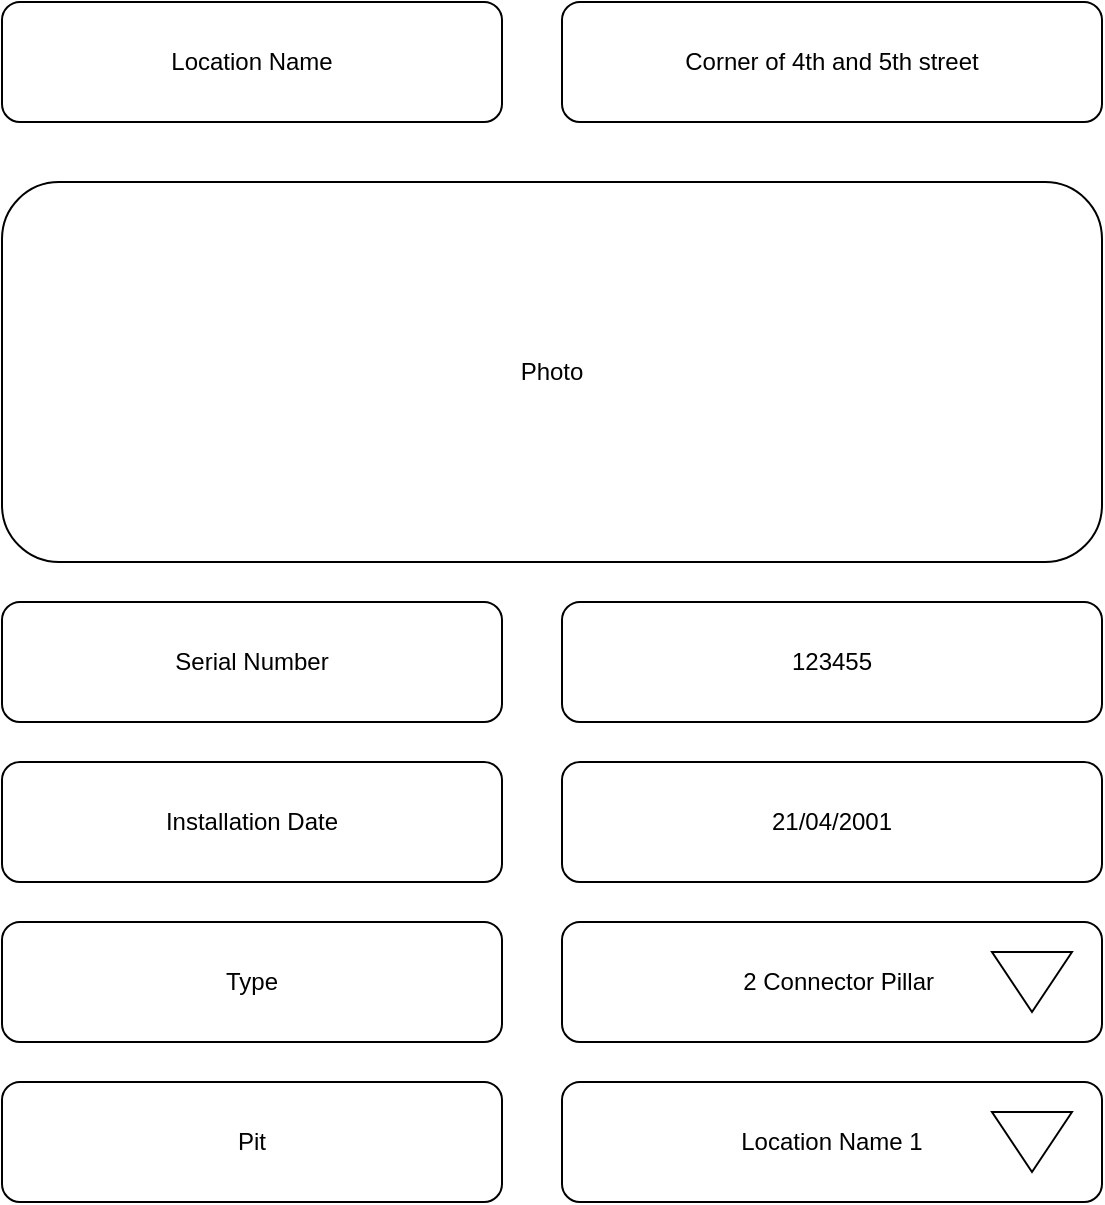 <mxfile version="14.6.13" type="device" pages="3"><diagram id="JXDfirvukVXyP41H7sct" name="UI Design"><mxGraphModel dx="1422" dy="811" grid="1" gridSize="10" guides="1" tooltips="1" connect="1" arrows="1" fold="1" page="1" pageScale="1" pageWidth="827" pageHeight="1169" math="0" shadow="0"><root><mxCell id="Uw4_I-k4sChLVkmUUWiH-0"/><mxCell id="Uw4_I-k4sChLVkmUUWiH-1" parent="Uw4_I-k4sChLVkmUUWiH-0"/><mxCell id="Uw4_I-k4sChLVkmUUWiH-3" value="&amp;nbsp; 2 Connector Pillar" style="rounded=1;whiteSpace=wrap;html=1;fillColor=#ffffff;align=center;" vertex="1" parent="Uw4_I-k4sChLVkmUUWiH-1"><mxGeometry x="440" y="490" width="270" height="60" as="geometry"/></mxCell><mxCell id="Uw4_I-k4sChLVkmUUWiH-4" value="Type" style="rounded=1;whiteSpace=wrap;html=1;fillColor=#ffffff;" vertex="1" parent="Uw4_I-k4sChLVkmUUWiH-1"><mxGeometry x="160" y="490" width="250" height="60" as="geometry"/></mxCell><mxCell id="Uw4_I-k4sChLVkmUUWiH-5" value="" style="triangle;whiteSpace=wrap;html=1;fillColor=#ffffff;rotation=90;" vertex="1" parent="Uw4_I-k4sChLVkmUUWiH-1"><mxGeometry x="660" y="500" width="30" height="40" as="geometry"/></mxCell><mxCell id="Uw4_I-k4sChLVkmUUWiH-6" value="Pit" style="rounded=1;whiteSpace=wrap;html=1;fillColor=#ffffff;" vertex="1" parent="Uw4_I-k4sChLVkmUUWiH-1"><mxGeometry x="160" y="570" width="250" height="60" as="geometry"/></mxCell><mxCell id="Uw4_I-k4sChLVkmUUWiH-7" value="Location Name 1" style="rounded=1;whiteSpace=wrap;html=1;fillColor=#ffffff;align=center;" vertex="1" parent="Uw4_I-k4sChLVkmUUWiH-1"><mxGeometry x="440" y="570" width="270" height="60" as="geometry"/></mxCell><mxCell id="Uw4_I-k4sChLVkmUUWiH-8" value="" style="triangle;whiteSpace=wrap;html=1;fillColor=#ffffff;rotation=90;" vertex="1" parent="Uw4_I-k4sChLVkmUUWiH-1"><mxGeometry x="660" y="580" width="30" height="40" as="geometry"/></mxCell><mxCell id="fWeqo6bn5dezgWWjCjLY-0" value="123455" style="rounded=1;whiteSpace=wrap;html=1;fillColor=#ffffff;align=center;" vertex="1" parent="Uw4_I-k4sChLVkmUUWiH-1"><mxGeometry x="440" y="330" width="270" height="60" as="geometry"/></mxCell><mxCell id="fWeqo6bn5dezgWWjCjLY-1" value="Serial Number" style="rounded=1;whiteSpace=wrap;html=1;fillColor=#ffffff;" vertex="1" parent="Uw4_I-k4sChLVkmUUWiH-1"><mxGeometry x="160" y="330" width="250" height="60" as="geometry"/></mxCell><mxCell id="7t-Ld63b9C3iq_OCdUpq-0" value="21/04/2001" style="rounded=1;whiteSpace=wrap;html=1;fillColor=#ffffff;align=center;" vertex="1" parent="Uw4_I-k4sChLVkmUUWiH-1"><mxGeometry x="440" y="410" width="270" height="60" as="geometry"/></mxCell><mxCell id="7t-Ld63b9C3iq_OCdUpq-1" value="Installation Date" style="rounded=1;whiteSpace=wrap;html=1;fillColor=#ffffff;" vertex="1" parent="Uw4_I-k4sChLVkmUUWiH-1"><mxGeometry x="160" y="410" width="250" height="60" as="geometry"/></mxCell><mxCell id="7t-Ld63b9C3iq_OCdUpq-2" value="Corner of 4th and 5th street" style="rounded=1;whiteSpace=wrap;html=1;fillColor=#ffffff;align=center;" vertex="1" parent="Uw4_I-k4sChLVkmUUWiH-1"><mxGeometry x="440" y="30" width="270" height="60" as="geometry"/></mxCell><mxCell id="7t-Ld63b9C3iq_OCdUpq-3" value="Location Name" style="rounded=1;whiteSpace=wrap;html=1;fillColor=#ffffff;" vertex="1" parent="Uw4_I-k4sChLVkmUUWiH-1"><mxGeometry x="160" y="30" width="250" height="60" as="geometry"/></mxCell><mxCell id="QeT7H-4KdUlE2MPGDs9H-0" value="Photo" style="rounded=1;whiteSpace=wrap;html=1;fillColor=#ffffff;" vertex="1" parent="Uw4_I-k4sChLVkmUUWiH-1"><mxGeometry x="160" y="120" width="550" height="190" as="geometry"/></mxCell></root></mxGraphModel></diagram><diagram id="B9OMrNJjGyaGXNvpRFNY" name="ER Model"><mxGraphModel dx="981" dy="1728" grid="1" gridSize="10" guides="1" tooltips="1" connect="1" arrows="1" fold="1" page="1" pageScale="1" pageWidth="827" pageHeight="1169" math="0" shadow="0"><root><mxCell id="0"/><mxCell id="1" parent="0"/><mxCell id="ulL6QoEZIsqjf6-pQT1x-1" value="&lt;b&gt;Fire Hydrant&lt;br&gt;&lt;/b&gt;&lt;br&gt;+ id (serial) PK&lt;br&gt;+ geom (point)&lt;br&gt;+ serial_number (int)&lt;br&gt;+ installation_date (date)&lt;br&gt;+ photo (text)&lt;br&gt;+ location_name (text)&lt;br&gt;+ pit_id (int NULL) FK&lt;br&gt;* fire_hydrant_type_id (int) FK&lt;br&gt;+ captured_by (text)&lt;br&gt;+ captured_date (datetime)&lt;br&gt;+ last_update (datetime)" style="rounded=1;whiteSpace=wrap;html=1;" vertex="1" parent="1"><mxGeometry x="360" y="150" width="160" height="200" as="geometry"/></mxCell><mxCell id="ulL6QoEZIsqjf6-pQT1x-10" value="&lt;b&gt;Inspection&lt;/b&gt;&lt;br&gt;&lt;br&gt;+ id (serial) PK&lt;br&gt;+ photo (text)&lt;br&gt;+ fire_hydrant_id (int) FK&lt;br&gt;+ external_condition_type_id (int) FK&lt;br&gt;+ water_pressure_type_id (int) FK&lt;br&gt;+ captured_by (text)&lt;br&gt;+ captured_date (datetime)&lt;br&gt;+ last_update (datetime)" style="rounded=1;whiteSpace=wrap;html=1;" vertex="1" parent="1"><mxGeometry x="360" y="440" width="160" height="200" as="geometry"/></mxCell><mxCell id="ulL6QoEZIsqjf6-pQT1x-11" value="&lt;b&gt;Fire Hydrant Type&lt;/b&gt;&lt;br&gt;&lt;br&gt;+ id (serial) PK&lt;br&gt;+ name (text)&lt;br&gt;+ connector_count (int)&lt;br&gt;+ captured_by (text)&lt;br&gt;+ captured_date (datetime)&lt;br&gt;+ last_update (datetime)" style="rounded=1;whiteSpace=wrap;html=1;" vertex="1" parent="1"><mxGeometry x="120" y="150" width="160" height="200" as="geometry"/></mxCell><mxCell id="ulL6QoEZIsqjf6-pQT1x-12" value="&lt;b&gt;External Condition Type&lt;br&gt;&lt;/b&gt;&lt;br&gt;+ id (serial) PK&lt;br&gt;+ name (text)&lt;br&gt;+ captured_by (text)&lt;br&gt;+ captured_date (datetime)&lt;br&gt;+ last_update (datetime)" style="rounded=1;whiteSpace=wrap;html=1;" vertex="1" parent="1"><mxGeometry x="110" y="440" width="160" height="200" as="geometry"/></mxCell><mxCell id="ulL6QoEZIsqjf6-pQT1x-13" value="&lt;b&gt;Water Pressure Type&lt;br&gt;&lt;/b&gt;&lt;br&gt;+ id (serial) PK&lt;br&gt;+ name (text)&lt;br&gt;+ captured_by (text)&lt;br&gt;+ captured_date (datetime)&lt;br&gt;+ last_update (datetime)" style="rounded=1;whiteSpace=wrap;html=1;" vertex="1" parent="1"><mxGeometry x="600" y="440" width="160" height="200" as="geometry"/></mxCell><mxCell id="ulL6QoEZIsqjf6-pQT1x-14" value="" style="endArrow=ERzeroToMany;html=1;strokeColor=#000000;exitX=1;exitY=0.5;exitDx=0;exitDy=0;entryX=0;entryY=0.5;entryDx=0;entryDy=0;startArrow=ERone;startFill=0;endFill=1;" edge="1" parent="1" source="ulL6QoEZIsqjf6-pQT1x-11" target="ulL6QoEZIsqjf6-pQT1x-1"><mxGeometry width="50" height="50" relative="1" as="geometry"><mxPoint x="530" y="470" as="sourcePoint"/><mxPoint x="580" y="420" as="targetPoint"/></mxGeometry></mxCell><mxCell id="ulL6QoEZIsqjf6-pQT1x-15" value="" style="endArrow=ERzeroToMany;html=1;strokeColor=#000000;exitX=1;exitY=0.5;exitDx=0;exitDy=0;startArrow=ERone;startFill=0;endFill=1;" edge="1" parent="1" source="ulL6QoEZIsqjf6-pQT1x-12" target="ulL6QoEZIsqjf6-pQT1x-10"><mxGeometry width="50" height="50" relative="1" as="geometry"><mxPoint x="270" y="400" as="sourcePoint"/><mxPoint x="370" y="400" as="targetPoint"/></mxGeometry></mxCell><mxCell id="ulL6QoEZIsqjf6-pQT1x-16" value="" style="endArrow=ERzeroToMany;html=1;strokeColor=#000000;exitX=0;exitY=0.5;exitDx=0;exitDy=0;startArrow=ERone;startFill=0;endFill=1;entryX=1;entryY=0.5;entryDx=0;entryDy=0;" edge="1" parent="1" source="ulL6QoEZIsqjf6-pQT1x-13" target="ulL6QoEZIsqjf6-pQT1x-10"><mxGeometry width="50" height="50" relative="1" as="geometry"><mxPoint x="460" y="640" as="sourcePoint"/><mxPoint x="550" y="602.941" as="targetPoint"/></mxGeometry></mxCell><mxCell id="ulL6QoEZIsqjf6-pQT1x-17" value="" style="endArrow=ERzeroToMany;html=1;strokeColor=#000000;entryX=0.5;entryY=0;entryDx=0;entryDy=0;startArrow=ERone;startFill=0;endFill=1;" edge="1" parent="1" target="ulL6QoEZIsqjf6-pQT1x-10"><mxGeometry width="50" height="50" relative="1" as="geometry"><mxPoint x="440" y="350" as="sourcePoint"/><mxPoint x="580" y="410" as="targetPoint"/></mxGeometry></mxCell><mxCell id="ulL6QoEZIsqjf6-pQT1x-19" value="" style="group" vertex="1" connectable="0" parent="1"><mxGeometry x="600" y="160" width="200" height="170" as="geometry"/></mxCell><mxCell id="ulL6QoEZIsqjf6-pQT1x-18" value="" style="rounded=0;whiteSpace=wrap;html=1;" vertex="1" parent="ulL6QoEZIsqjf6-pQT1x-19"><mxGeometry y="10" width="200" height="160" as="geometry"/></mxCell><mxCell id="ulL6QoEZIsqjf6-pQT1x-2" value="UML" style="text;html=1;strokeColor=none;align=center;verticalAlign=middle;whiteSpace=wrap;rounded=0;fillColor=#ffffff;" vertex="1" parent="ulL6QoEZIsqjf6-pQT1x-19"><mxGeometry x="10" width="40" height="20" as="geometry"/></mxCell><mxCell id="ulL6QoEZIsqjf6-pQT1x-3" value="" style="endArrow=ERoneToMany;html=1;endFill=0;" edge="1" parent="ulL6QoEZIsqjf6-pQT1x-19"><mxGeometry width="50" height="50" relative="1" as="geometry"><mxPoint x="20" y="40" as="sourcePoint"/><mxPoint x="180" y="40" as="targetPoint"/></mxGeometry></mxCell><mxCell id="ulL6QoEZIsqjf6-pQT1x-4" value="" style="endArrow=ERone;html=1;endFill=0;" edge="1" parent="ulL6QoEZIsqjf6-pQT1x-19"><mxGeometry width="50" height="50" relative="1" as="geometry"><mxPoint x="20" y="80" as="sourcePoint"/><mxPoint x="180" y="80" as="targetPoint"/></mxGeometry></mxCell><mxCell id="ulL6QoEZIsqjf6-pQT1x-6" value="one or many" style="text;html=1;strokeColor=none;fillColor=none;align=center;verticalAlign=middle;whiteSpace=wrap;rounded=0;" vertex="1" parent="ulL6QoEZIsqjf6-pQT1x-19"><mxGeometry x="90" y="40" width="100" height="20" as="geometry"/></mxCell><mxCell id="ulL6QoEZIsqjf6-pQT1x-7" value="one only" style="text;html=1;strokeColor=none;fillColor=none;align=center;verticalAlign=middle;whiteSpace=wrap;rounded=0;" vertex="1" parent="ulL6QoEZIsqjf6-pQT1x-19"><mxGeometry x="90" y="90" width="100" height="20" as="geometry"/></mxCell><mxCell id="ulL6QoEZIsqjf6-pQT1x-8" value="" style="endArrow=ERzeroToMany;html=1;endFill=1;" edge="1" parent="ulL6QoEZIsqjf6-pQT1x-19"><mxGeometry width="50" height="50" relative="1" as="geometry"><mxPoint x="20" y="120" as="sourcePoint"/><mxPoint x="180" y="120" as="targetPoint"/></mxGeometry></mxCell><mxCell id="ulL6QoEZIsqjf6-pQT1x-9" value="zero or many" style="text;html=1;strokeColor=none;fillColor=none;align=center;verticalAlign=middle;whiteSpace=wrap;rounded=0;" vertex="1" parent="ulL6QoEZIsqjf6-pQT1x-19"><mxGeometry x="90" y="130" width="100" height="20" as="geometry"/></mxCell><mxCell id="ulL6QoEZIsqjf6-pQT1x-22" value="&lt;b&gt;Pit&lt;br&gt;&lt;/b&gt;&lt;br&gt;+ id (serial) PK&lt;br&gt;+ geom (point)&lt;br&gt;+ installation_date (date) NULL&lt;br&gt;+ photo (text)&amp;nbsp;&lt;br&gt;+ location_name (text)&lt;br&gt;+ captured_by (text)&lt;br&gt;+ captured_date (datetime)&lt;br&gt;+ last_update (datetime)" style="rounded=1;whiteSpace=wrap;html=1;" vertex="1" parent="1"><mxGeometry x="360" y="-120" width="160" height="200" as="geometry"/></mxCell><mxCell id="ulL6QoEZIsqjf6-pQT1x-23" value="" style="endArrow=ERzeroToMany;html=1;strokeColor=#000000;exitX=0.5;exitY=1;exitDx=0;exitDy=0;entryX=0.5;entryY=0;entryDx=0;entryDy=0;startArrow=ERone;startFill=0;endFill=1;" edge="1" parent="1" source="ulL6QoEZIsqjf6-pQT1x-22" target="ulL6QoEZIsqjf6-pQT1x-1"><mxGeometry width="50" height="50" relative="1" as="geometry"><mxPoint x="480" y="100" as="sourcePoint"/><mxPoint x="560" y="100" as="targetPoint"/></mxGeometry></mxCell></root></mxGraphModel></diagram><diagram id="enA3Pvzua_Ryb8p1wk_9" name="Page-3"><mxGraphModel dx="2012" dy="676" grid="1" gridSize="10" guides="1" tooltips="1" connect="1" arrows="1" fold="1" page="1" pageScale="1" pageWidth="827" pageHeight="1169" math="0" shadow="0"><root><mxCell id="Um-mNIu2vTQZwoegL5Ay-0"/><mxCell id="Um-mNIu2vTQZwoegL5Ay-1" parent="Um-mNIu2vTQZwoegL5Ay-0"/><mxCell id="Um-mNIu2vTQZwoegL5Ay-9" style="edgeStyle=orthogonalEdgeStyle;rounded=0;orthogonalLoop=1;jettySize=auto;html=1;entryX=1;entryY=0.5;entryDx=0;entryDy=0;startArrow=none;startFill=0;endArrow=block;endFill=1;strokeColor=#000000;" edge="1" parent="Um-mNIu2vTQZwoegL5Ay-1" source="Um-mNIu2vTQZwoegL5Ay-2" target="Um-mNIu2vTQZwoegL5Ay-4"><mxGeometry relative="1" as="geometry"/></mxCell><mxCell id="Um-mNIu2vTQZwoegL5Ay-2" value="QGIS Desktop" style="rounded=1;whiteSpace=wrap;html=1;fillColor=#ffffff;align=center;" vertex="1" parent="Um-mNIu2vTQZwoegL5Ay-1"><mxGeometry x="440" y="290" width="120" height="60" as="geometry"/></mxCell><mxCell id="Um-mNIu2vTQZwoegL5Ay-11" style="edgeStyle=orthogonalEdgeStyle;rounded=0;orthogonalLoop=1;jettySize=auto;html=1;entryX=0.174;entryY=0.997;entryDx=0;entryDy=0;entryPerimeter=0;startArrow=none;startFill=0;endArrow=block;endFill=1;strokeColor=#000000;" edge="1" parent="Um-mNIu2vTQZwoegL5Ay-1" source="Um-mNIu2vTQZwoegL5Ay-3" target="Um-mNIu2vTQZwoegL5Ay-4"><mxGeometry relative="1" as="geometry"/></mxCell><mxCell id="Um-mNIu2vTQZwoegL5Ay-3" value="Mobile" style="rounded=1;whiteSpace=wrap;html=1;fillColor=#ffffff;align=center;" vertex="1" parent="Um-mNIu2vTQZwoegL5Ay-1"><mxGeometry x="440" y="430" width="120" height="60" as="geometry"/></mxCell><mxCell id="Um-mNIu2vTQZwoegL5Ay-10" style="edgeStyle=orthogonalEdgeStyle;rounded=0;orthogonalLoop=1;jettySize=auto;html=1;startArrow=none;startFill=0;endArrow=block;endFill=1;strokeColor=#000000;" edge="1" parent="Um-mNIu2vTQZwoegL5Ay-1" source="Um-mNIu2vTQZwoegL5Ay-4" target="Um-mNIu2vTQZwoegL5Ay-3"><mxGeometry relative="1" as="geometry"><Array as="points"><mxPoint x="330" y="450"/></Array></mxGeometry></mxCell><mxCell id="Um-mNIu2vTQZwoegL5Ay-12" style="edgeStyle=orthogonalEdgeStyle;rounded=0;orthogonalLoop=1;jettySize=auto;html=1;entryX=0.5;entryY=0;entryDx=0;entryDy=0;startArrow=none;startFill=0;endArrow=block;endFill=1;strokeColor=#000000;" edge="1" parent="Um-mNIu2vTQZwoegL5Ay-1" source="Um-mNIu2vTQZwoegL5Ay-4" target="Um-mNIu2vTQZwoegL5Ay-2"><mxGeometry relative="1" as="geometry"><Array as="points"><mxPoint x="330" y="270"/><mxPoint x="500" y="270"/></Array></mxGeometry></mxCell><mxCell id="Um-mNIu2vTQZwoegL5Ay-18" style="edgeStyle=orthogonalEdgeStyle;rounded=0;orthogonalLoop=1;jettySize=auto;html=1;entryX=1;entryY=0.5;entryDx=0;entryDy=0;startArrow=none;startFill=0;endArrow=block;endFill=1;strokeColor=#000000;" edge="1" parent="Um-mNIu2vTQZwoegL5Ay-1" source="Um-mNIu2vTQZwoegL5Ay-4" target="Um-mNIu2vTQZwoegL5Ay-5"><mxGeometry relative="1" as="geometry"/></mxCell><mxCell id="Um-mNIu2vTQZwoegL5Ay-4" value="Mergin" style="rounded=1;whiteSpace=wrap;html=1;fillColor=#ffffff;align=center;" vertex="1" parent="Um-mNIu2vTQZwoegL5Ay-1"><mxGeometry x="270" y="360" width="120" height="60" as="geometry"/></mxCell><mxCell id="Um-mNIu2vTQZwoegL5Ay-22" style="edgeStyle=orthogonalEdgeStyle;rounded=0;orthogonalLoop=1;jettySize=auto;html=1;startArrow=none;startFill=0;endArrow=block;endFill=1;strokeColor=#000000;" edge="1" parent="Um-mNIu2vTQZwoegL5Ay-1" source="Um-mNIu2vTQZwoegL5Ay-5" target="Um-mNIu2vTQZwoegL5Ay-19"><mxGeometry relative="1" as="geometry"/></mxCell><mxCell id="Um-mNIu2vTQZwoegL5Ay-24" style="edgeStyle=orthogonalEdgeStyle;rounded=0;orthogonalLoop=1;jettySize=auto;html=1;startArrow=none;startFill=0;endArrow=block;endFill=1;strokeColor=#000000;" edge="1" parent="Um-mNIu2vTQZwoegL5Ay-1" source="Um-mNIu2vTQZwoegL5Ay-5" target="Um-mNIu2vTQZwoegL5Ay-20"><mxGeometry relative="1" as="geometry"/></mxCell><mxCell id="Um-mNIu2vTQZwoegL5Ay-25" style="edgeStyle=orthogonalEdgeStyle;rounded=0;orthogonalLoop=1;jettySize=auto;html=1;entryX=1;entryY=0.5;entryDx=0;entryDy=0;startArrow=none;startFill=0;endArrow=block;endFill=1;strokeColor=#000000;" edge="1" parent="Um-mNIu2vTQZwoegL5Ay-1" source="Um-mNIu2vTQZwoegL5Ay-5" target="Um-mNIu2vTQZwoegL5Ay-21"><mxGeometry relative="1" as="geometry"/></mxCell><mxCell id="Um-mNIu2vTQZwoegL5Ay-5" value="Server" style="rounded=1;whiteSpace=wrap;html=1;fillColor=#ffffff;align=center;" vertex="1" parent="Um-mNIu2vTQZwoegL5Ay-1"><mxGeometry x="60" y="360" width="120" height="60" as="geometry"/></mxCell><mxCell id="Um-mNIu2vTQZwoegL5Ay-13" value="1" style="ellipse;whiteSpace=wrap;html=1;fillColor=#f8cecc;align=center;strokeColor=#b85450;" vertex="1" parent="Um-mNIu2vTQZwoegL5Ay-1"><mxGeometry x="550" y="280" width="20" height="20" as="geometry"/></mxCell><mxCell id="Um-mNIu2vTQZwoegL5Ay-14" value="2" style="ellipse;whiteSpace=wrap;html=1;fillColor=#f8cecc;align=center;strokeColor=#b85450;" vertex="1" parent="Um-mNIu2vTQZwoegL5Ay-1"><mxGeometry x="380" y="360" width="20" height="20" as="geometry"/></mxCell><mxCell id="Um-mNIu2vTQZwoegL5Ay-15" value="3" style="ellipse;whiteSpace=wrap;html=1;fillColor=#f8cecc;align=center;strokeColor=#b85450;" vertex="1" parent="Um-mNIu2vTQZwoegL5Ay-1"><mxGeometry x="540" y="420" width="20" height="20" as="geometry"/></mxCell><mxCell id="Um-mNIu2vTQZwoegL5Ay-16" value="4" style="ellipse;whiteSpace=wrap;html=1;fillColor=#f8cecc;align=center;strokeColor=#b85450;" vertex="1" parent="Um-mNIu2vTQZwoegL5Ay-1"><mxGeometry x="270" y="430" width="20" height="20" as="geometry"/></mxCell><mxCell id="Um-mNIu2vTQZwoegL5Ay-17" value="5" style="ellipse;whiteSpace=wrap;html=1;fillColor=#f8cecc;align=center;strokeColor=#b85450;" vertex="1" parent="Um-mNIu2vTQZwoegL5Ay-1"><mxGeometry x="460" y="250" width="20" height="20" as="geometry"/></mxCell><mxCell id="Um-mNIu2vTQZwoegL5Ay-23" style="edgeStyle=orthogonalEdgeStyle;rounded=0;orthogonalLoop=1;jettySize=auto;html=1;entryX=0.25;entryY=0;entryDx=0;entryDy=0;startArrow=none;startFill=0;endArrow=block;endFill=1;strokeColor=#000000;" edge="1" parent="Um-mNIu2vTQZwoegL5Ay-1" source="Um-mNIu2vTQZwoegL5Ay-19" target="Um-mNIu2vTQZwoegL5Ay-4"><mxGeometry relative="1" as="geometry"/></mxCell><mxCell id="Um-mNIu2vTQZwoegL5Ay-28" style="edgeStyle=orthogonalEdgeStyle;rounded=0;orthogonalLoop=1;jettySize=auto;html=1;entryX=0.5;entryY=1;entryDx=0;entryDy=0;startArrow=block;startFill=1;endArrow=block;endFill=1;strokeColor=#000000;" edge="1" parent="Um-mNIu2vTQZwoegL5Ay-1" source="Um-mNIu2vTQZwoegL5Ay-19" target="Um-mNIu2vTQZwoegL5Ay-26"><mxGeometry relative="1" as="geometry"/></mxCell><mxCell id="Um-mNIu2vTQZwoegL5Ay-19" value="PostGIS" style="rounded=1;whiteSpace=wrap;html=1;fillColor=#ffffff;align=center;" vertex="1" parent="Um-mNIu2vTQZwoegL5Ay-1"><mxGeometry x="60" y="240" width="120" height="60" as="geometry"/></mxCell><mxCell id="Um-mNIu2vTQZwoegL5Ay-20" value="QGIS Server" style="rounded=1;whiteSpace=wrap;html=1;fillColor=#ffffff;align=center;" vertex="1" parent="Um-mNIu2vTQZwoegL5Ay-1"><mxGeometry x="60" y="480" width="120" height="60" as="geometry"/></mxCell><mxCell id="Um-mNIu2vTQZwoegL5Ay-21" value="Web Map" style="rounded=1;whiteSpace=wrap;html=1;fillColor=#ffffff;align=center;" vertex="1" parent="Um-mNIu2vTQZwoegL5Ay-1"><mxGeometry x="-120" y="360" width="120" height="60" as="geometry"/></mxCell><mxCell id="Um-mNIu2vTQZwoegL5Ay-26" value="QGIS Desktop" style="rounded=1;whiteSpace=wrap;html=1;fillColor=#ffffff;align=center;" vertex="1" parent="Um-mNIu2vTQZwoegL5Ay-1"><mxGeometry x="60" y="90" width="120" height="60" as="geometry"/></mxCell></root></mxGraphModel></diagram></mxfile>